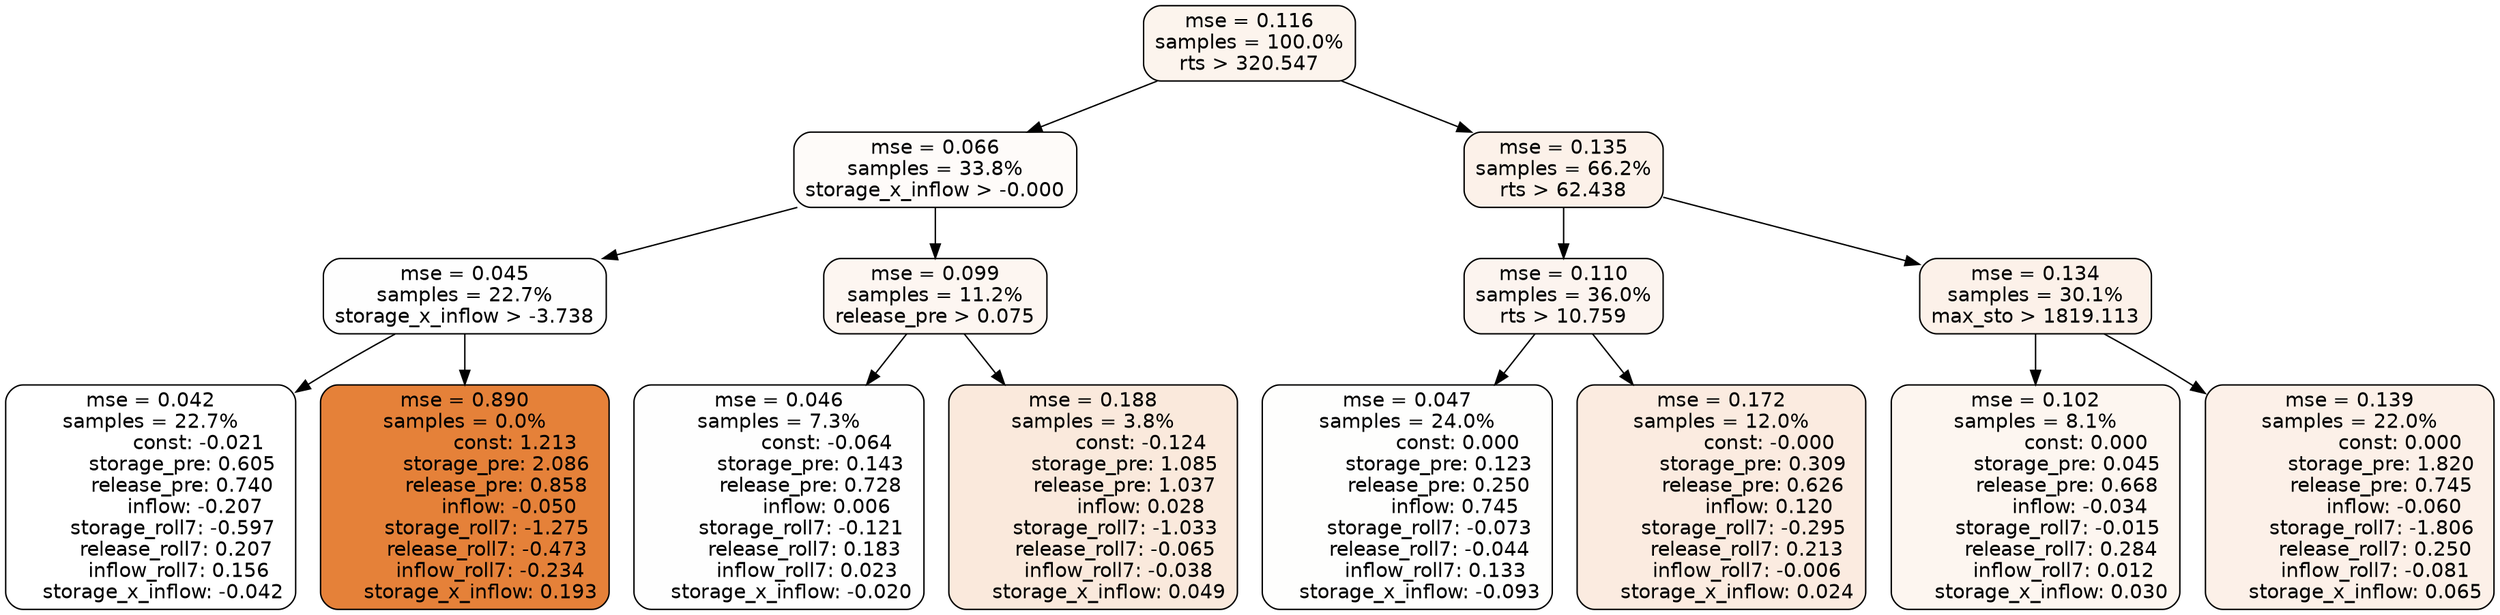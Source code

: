digraph tree {
node [shape=rectangle, style="filled, rounded", color="black", fontname=helvetica] ;
edge [fontname=helvetica] ;
	"0" [label="mse = 0.116
samples = 100.0%
rts > 320.547", fillcolor="#fcf4ed"]
	"8" [label="mse = 0.066
samples = 33.8%
storage_x_inflow > -0.000", fillcolor="#fefbf9"]
	"1" [label="mse = 0.135
samples = 66.2%
rts > 62.438", fillcolor="#fcf1e9"]
	"9" [label="mse = 0.045
samples = 22.7%
storage_x_inflow > -3.738", fillcolor="#fefefe"]
	"12" [label="mse = 0.099
samples = 11.2%
release_pre > 0.075", fillcolor="#fdf6f1"]
	"2" [label="mse = 0.110
samples = 36.0%
rts > 10.759", fillcolor="#fcf4ef"]
	"5" [label="mse = 0.134
samples = 30.1%
max_sto > 1819.113", fillcolor="#fcf1e9"]
	"11" [label="mse = 0.042
samples = 22.7%
               const: -0.021
          storage_pre: 0.605
          release_pre: 0.740
              inflow: -0.207
       storage_roll7: -0.597
        release_roll7: 0.207
         inflow_roll7: 0.156
    storage_x_inflow: -0.042", fillcolor="#ffffff"]
	"10" [label="mse = 0.890
samples = 0.0%
                const: 1.213
          storage_pre: 2.086
          release_pre: 0.858
              inflow: -0.050
       storage_roll7: -1.275
       release_roll7: -0.473
        inflow_roll7: -0.234
     storage_x_inflow: 0.193", fillcolor="#e58139"]
	"13" [label="mse = 0.046
samples = 7.3%
               const: -0.064
          storage_pre: 0.143
          release_pre: 0.728
               inflow: 0.006
       storage_roll7: -0.121
        release_roll7: 0.183
         inflow_roll7: 0.023
    storage_x_inflow: -0.020", fillcolor="#fefefe"]
	"14" [label="mse = 0.188
samples = 3.8%
               const: -0.124
          storage_pre: 1.085
          release_pre: 1.037
               inflow: 0.028
       storage_roll7: -1.033
       release_roll7: -0.065
        inflow_roll7: -0.038
     storage_x_inflow: 0.049", fillcolor="#fae9dc"]
	"3" [label="mse = 0.047
samples = 24.0%
                const: 0.000
          storage_pre: 0.123
          release_pre: 0.250
               inflow: 0.745
       storage_roll7: -0.073
       release_roll7: -0.044
         inflow_roll7: 0.133
    storage_x_inflow: -0.093", fillcolor="#fefefd"]
	"4" [label="mse = 0.172
samples = 12.0%
               const: -0.000
          storage_pre: 0.309
          release_pre: 0.626
               inflow: 0.120
       storage_roll7: -0.295
        release_roll7: 0.213
        inflow_roll7: -0.006
     storage_x_inflow: 0.024", fillcolor="#fbebe0"]
	"7" [label="mse = 0.102
samples = 8.1%
                const: 0.000
          storage_pre: 0.045
          release_pre: 0.668
              inflow: -0.034
       storage_roll7: -0.015
        release_roll7: 0.284
         inflow_roll7: 0.012
     storage_x_inflow: 0.030", fillcolor="#fdf6f0"]
	"6" [label="mse = 0.139
samples = 22.0%
                const: 0.000
          storage_pre: 1.820
          release_pre: 0.745
              inflow: -0.060
       storage_roll7: -1.806
        release_roll7: 0.250
        inflow_roll7: -0.081
     storage_x_inflow: 0.065", fillcolor="#fcf0e8"]

	"0" -> "1"
	"0" -> "8"
	"8" -> "9"
	"8" -> "12"
	"1" -> "2"
	"1" -> "5"
	"9" -> "10"
	"9" -> "11"
	"12" -> "13"
	"12" -> "14"
	"2" -> "3"
	"2" -> "4"
	"5" -> "6"
	"5" -> "7"
}